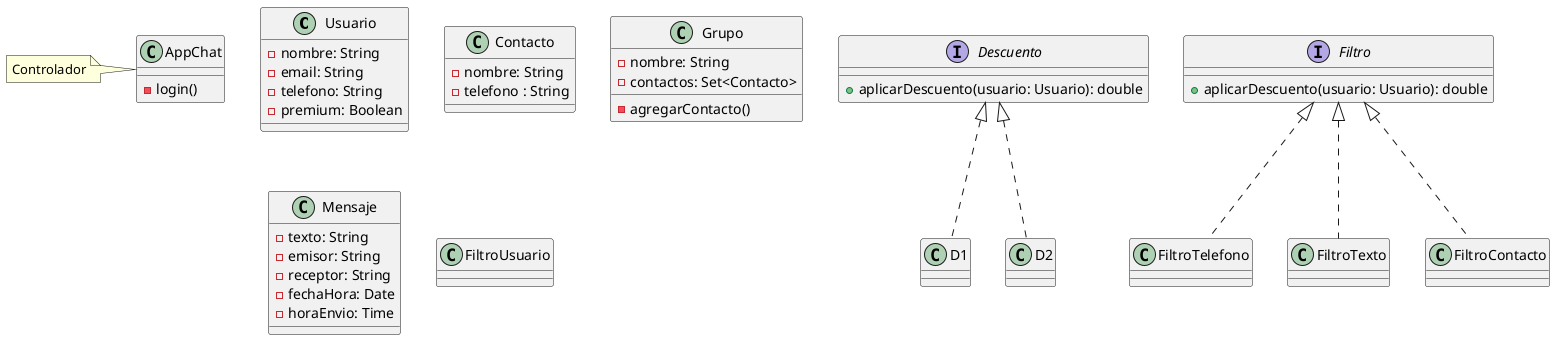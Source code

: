 @startuml
!define Swing_JCalendar https://toedter.com/jcalendar/

class Usuario {
    - nombre: String
    - email: String
    - telefono: String
    - premium: Boolean
}

class Contacto {
    - nombre: String
    - telefono : String
}

class Grupo {
    - nombre: String
    - contactos: Set<Contacto>
    - agregarContacto()
}

class Mensaje {
    - texto: String
    - emisor: String
    - receptor: String
    - fechaHora: Date
    - horaEnvio: Time
}

class AppChat {
    - login()
}

interface Descuento {
    + aplicarDescuento(usuario: Usuario): double
}

class D1 {
}

class D2 {
}

Descuento <|.. D1
Descuento <|.. D2

interface Filtro {
    + aplicarDescuento(usuario: Usuario): double
}

class FiltroUsuario {
}

class FiltroTelefono {
}

Filtro  <|.. FiltroTexto
Filtro  <|.. FiltroContacto
Filtro  <|.. FiltroTelefono

note left of AppChat : Controlador

@enduml
